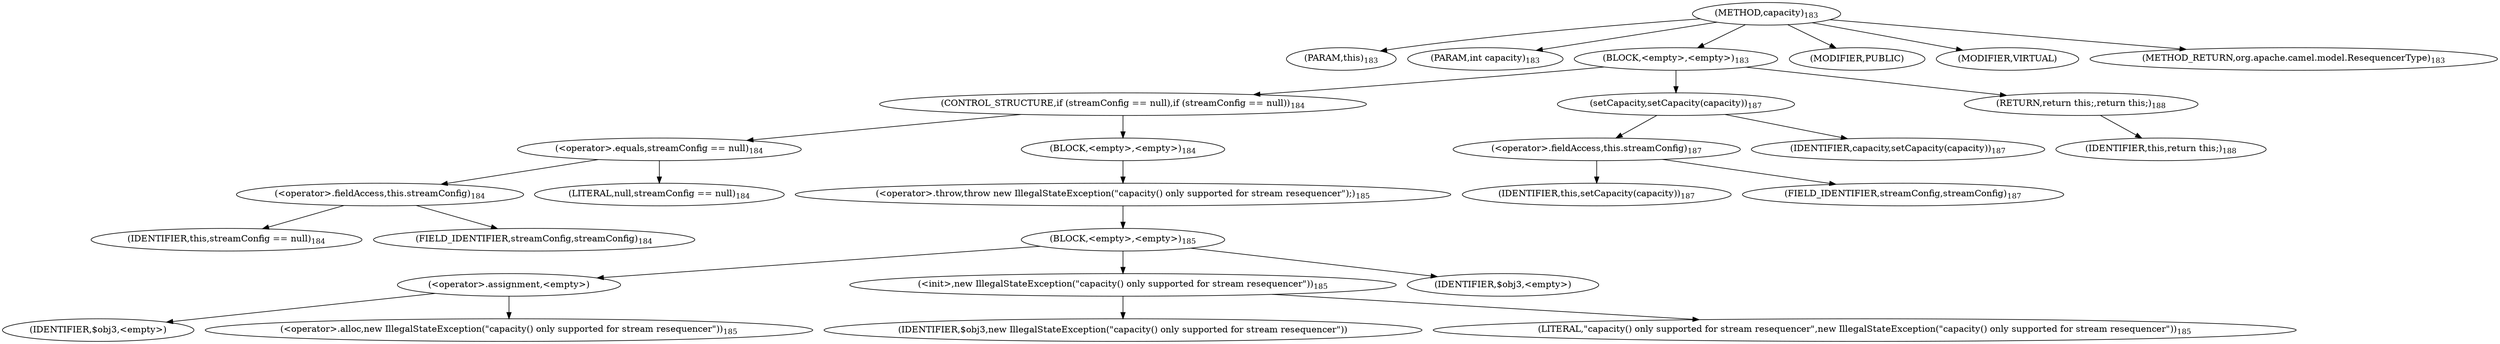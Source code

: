 digraph "capacity" {  
"371" [label = <(METHOD,capacity)<SUB>183</SUB>> ]
"38" [label = <(PARAM,this)<SUB>183</SUB>> ]
"372" [label = <(PARAM,int capacity)<SUB>183</SUB>> ]
"373" [label = <(BLOCK,&lt;empty&gt;,&lt;empty&gt;)<SUB>183</SUB>> ]
"374" [label = <(CONTROL_STRUCTURE,if (streamConfig == null),if (streamConfig == null))<SUB>184</SUB>> ]
"375" [label = <(&lt;operator&gt;.equals,streamConfig == null)<SUB>184</SUB>> ]
"376" [label = <(&lt;operator&gt;.fieldAccess,this.streamConfig)<SUB>184</SUB>> ]
"377" [label = <(IDENTIFIER,this,streamConfig == null)<SUB>184</SUB>> ]
"378" [label = <(FIELD_IDENTIFIER,streamConfig,streamConfig)<SUB>184</SUB>> ]
"379" [label = <(LITERAL,null,streamConfig == null)<SUB>184</SUB>> ]
"380" [label = <(BLOCK,&lt;empty&gt;,&lt;empty&gt;)<SUB>184</SUB>> ]
"381" [label = <(&lt;operator&gt;.throw,throw new IllegalStateException(&quot;capacity() only supported for stream resequencer&quot;);)<SUB>185</SUB>> ]
"382" [label = <(BLOCK,&lt;empty&gt;,&lt;empty&gt;)<SUB>185</SUB>> ]
"383" [label = <(&lt;operator&gt;.assignment,&lt;empty&gt;)> ]
"384" [label = <(IDENTIFIER,$obj3,&lt;empty&gt;)> ]
"385" [label = <(&lt;operator&gt;.alloc,new IllegalStateException(&quot;capacity() only supported for stream resequencer&quot;))<SUB>185</SUB>> ]
"386" [label = <(&lt;init&gt;,new IllegalStateException(&quot;capacity() only supported for stream resequencer&quot;))<SUB>185</SUB>> ]
"387" [label = <(IDENTIFIER,$obj3,new IllegalStateException(&quot;capacity() only supported for stream resequencer&quot;))> ]
"388" [label = <(LITERAL,&quot;capacity() only supported for stream resequencer&quot;,new IllegalStateException(&quot;capacity() only supported for stream resequencer&quot;))<SUB>185</SUB>> ]
"389" [label = <(IDENTIFIER,$obj3,&lt;empty&gt;)> ]
"390" [label = <(setCapacity,setCapacity(capacity))<SUB>187</SUB>> ]
"391" [label = <(&lt;operator&gt;.fieldAccess,this.streamConfig)<SUB>187</SUB>> ]
"392" [label = <(IDENTIFIER,this,setCapacity(capacity))<SUB>187</SUB>> ]
"393" [label = <(FIELD_IDENTIFIER,streamConfig,streamConfig)<SUB>187</SUB>> ]
"394" [label = <(IDENTIFIER,capacity,setCapacity(capacity))<SUB>187</SUB>> ]
"395" [label = <(RETURN,return this;,return this;)<SUB>188</SUB>> ]
"37" [label = <(IDENTIFIER,this,return this;)<SUB>188</SUB>> ]
"396" [label = <(MODIFIER,PUBLIC)> ]
"397" [label = <(MODIFIER,VIRTUAL)> ]
"398" [label = <(METHOD_RETURN,org.apache.camel.model.ResequencerType)<SUB>183</SUB>> ]
  "371" -> "38" 
  "371" -> "372" 
  "371" -> "373" 
  "371" -> "396" 
  "371" -> "397" 
  "371" -> "398" 
  "373" -> "374" 
  "373" -> "390" 
  "373" -> "395" 
  "374" -> "375" 
  "374" -> "380" 
  "375" -> "376" 
  "375" -> "379" 
  "376" -> "377" 
  "376" -> "378" 
  "380" -> "381" 
  "381" -> "382" 
  "382" -> "383" 
  "382" -> "386" 
  "382" -> "389" 
  "383" -> "384" 
  "383" -> "385" 
  "386" -> "387" 
  "386" -> "388" 
  "390" -> "391" 
  "390" -> "394" 
  "391" -> "392" 
  "391" -> "393" 
  "395" -> "37" 
}

